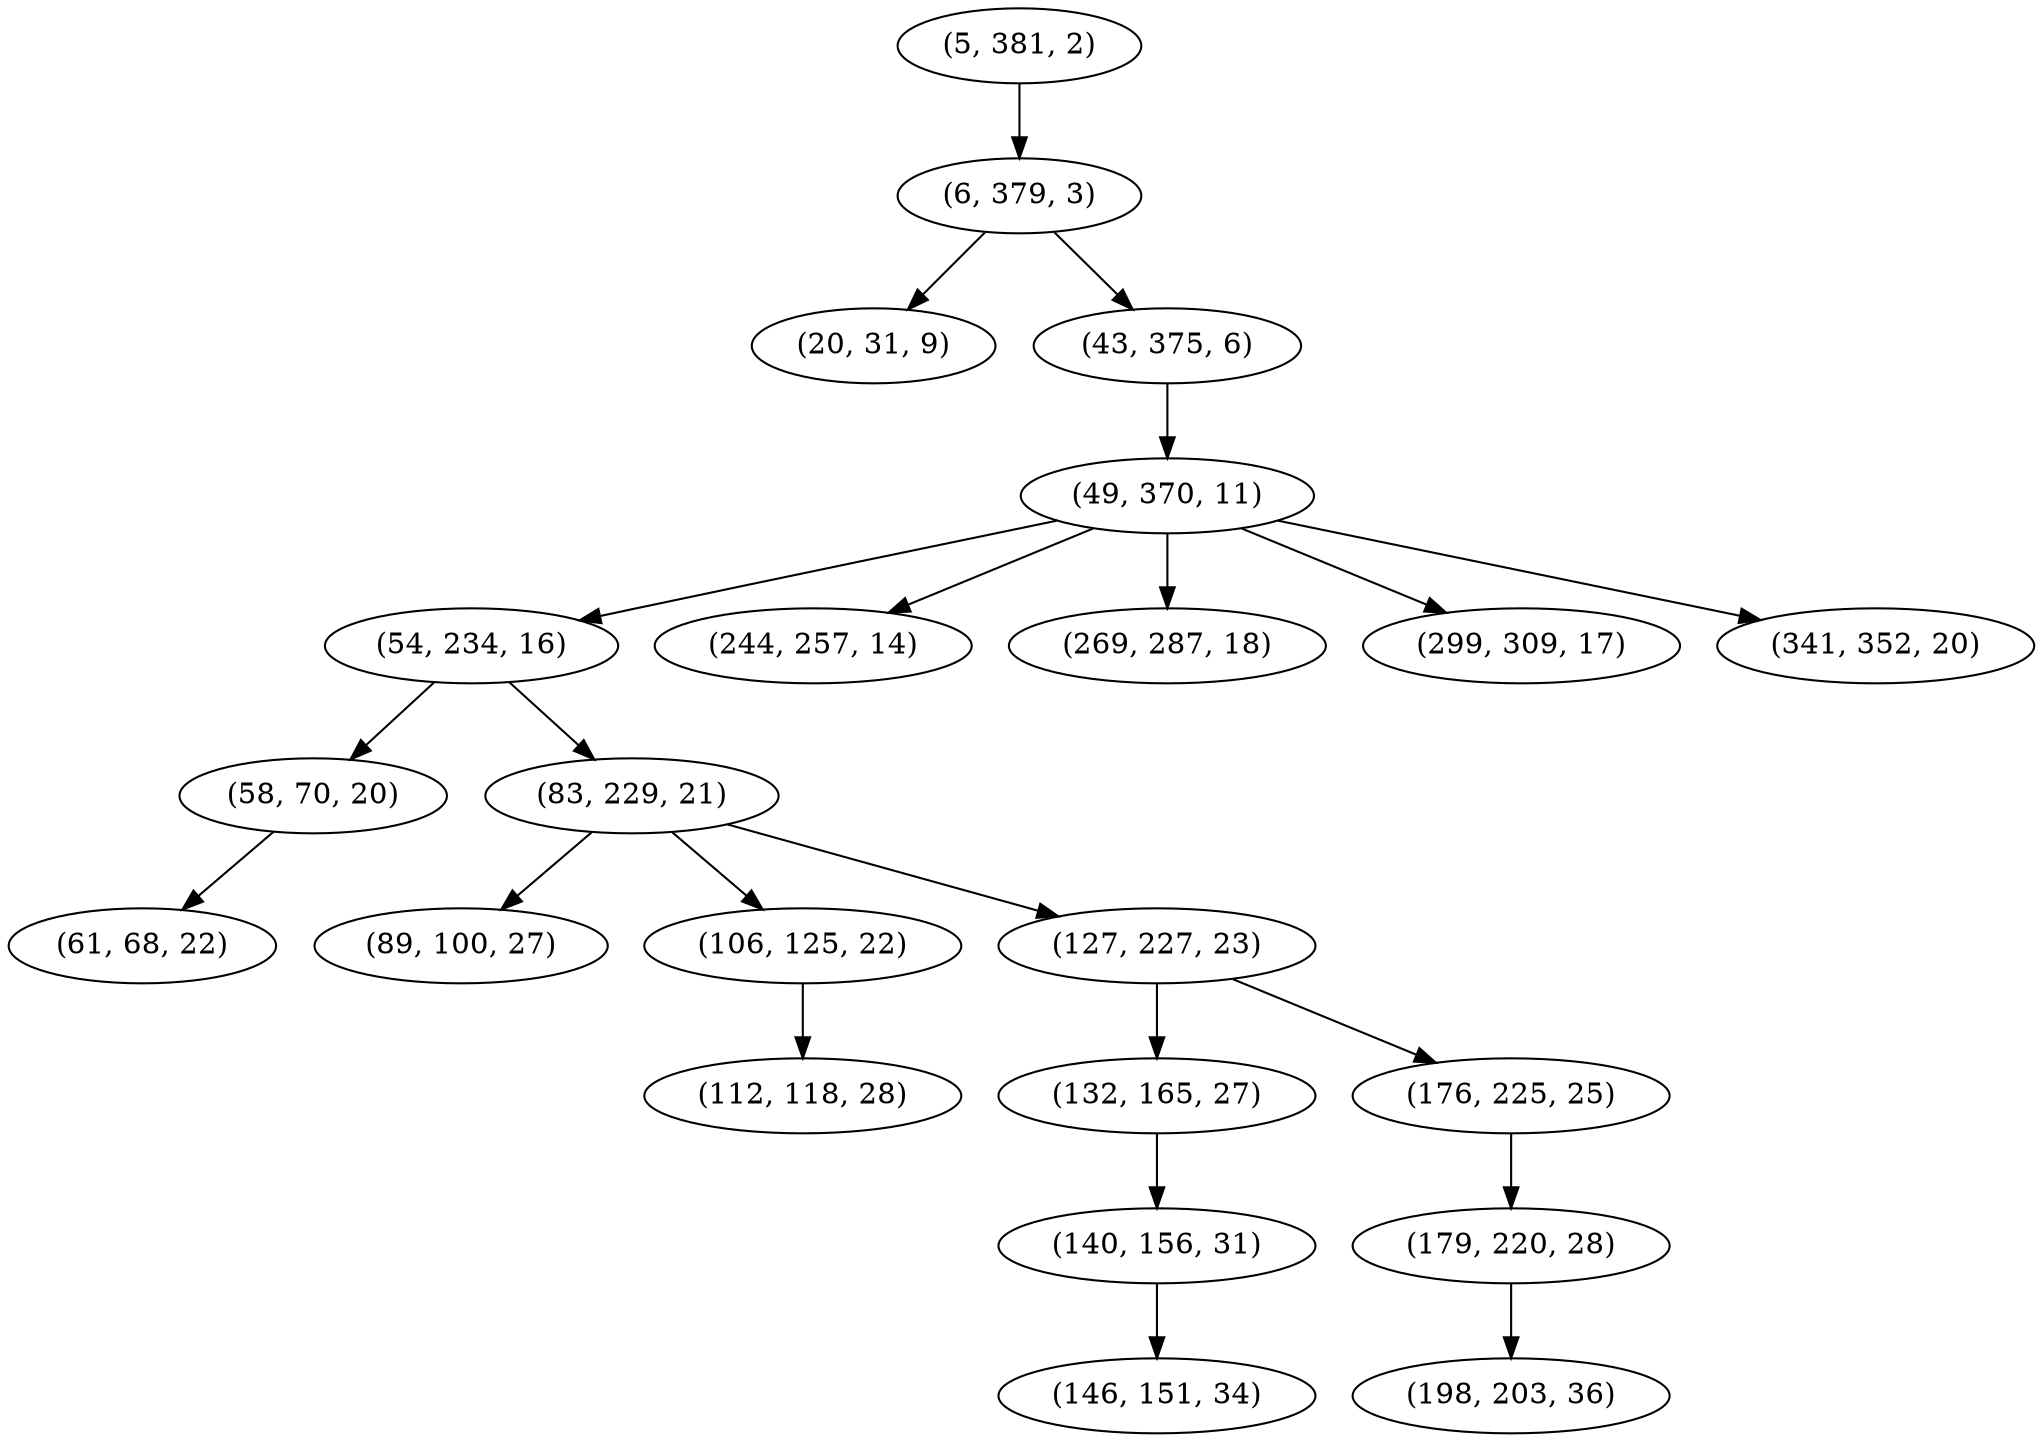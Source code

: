 digraph tree {
    "(5, 381, 2)";
    "(6, 379, 3)";
    "(20, 31, 9)";
    "(43, 375, 6)";
    "(49, 370, 11)";
    "(54, 234, 16)";
    "(58, 70, 20)";
    "(61, 68, 22)";
    "(83, 229, 21)";
    "(89, 100, 27)";
    "(106, 125, 22)";
    "(112, 118, 28)";
    "(127, 227, 23)";
    "(132, 165, 27)";
    "(140, 156, 31)";
    "(146, 151, 34)";
    "(176, 225, 25)";
    "(179, 220, 28)";
    "(198, 203, 36)";
    "(244, 257, 14)";
    "(269, 287, 18)";
    "(299, 309, 17)";
    "(341, 352, 20)";
    "(5, 381, 2)" -> "(6, 379, 3)";
    "(6, 379, 3)" -> "(20, 31, 9)";
    "(6, 379, 3)" -> "(43, 375, 6)";
    "(43, 375, 6)" -> "(49, 370, 11)";
    "(49, 370, 11)" -> "(54, 234, 16)";
    "(49, 370, 11)" -> "(244, 257, 14)";
    "(49, 370, 11)" -> "(269, 287, 18)";
    "(49, 370, 11)" -> "(299, 309, 17)";
    "(49, 370, 11)" -> "(341, 352, 20)";
    "(54, 234, 16)" -> "(58, 70, 20)";
    "(54, 234, 16)" -> "(83, 229, 21)";
    "(58, 70, 20)" -> "(61, 68, 22)";
    "(83, 229, 21)" -> "(89, 100, 27)";
    "(83, 229, 21)" -> "(106, 125, 22)";
    "(83, 229, 21)" -> "(127, 227, 23)";
    "(106, 125, 22)" -> "(112, 118, 28)";
    "(127, 227, 23)" -> "(132, 165, 27)";
    "(127, 227, 23)" -> "(176, 225, 25)";
    "(132, 165, 27)" -> "(140, 156, 31)";
    "(140, 156, 31)" -> "(146, 151, 34)";
    "(176, 225, 25)" -> "(179, 220, 28)";
    "(179, 220, 28)" -> "(198, 203, 36)";
}
